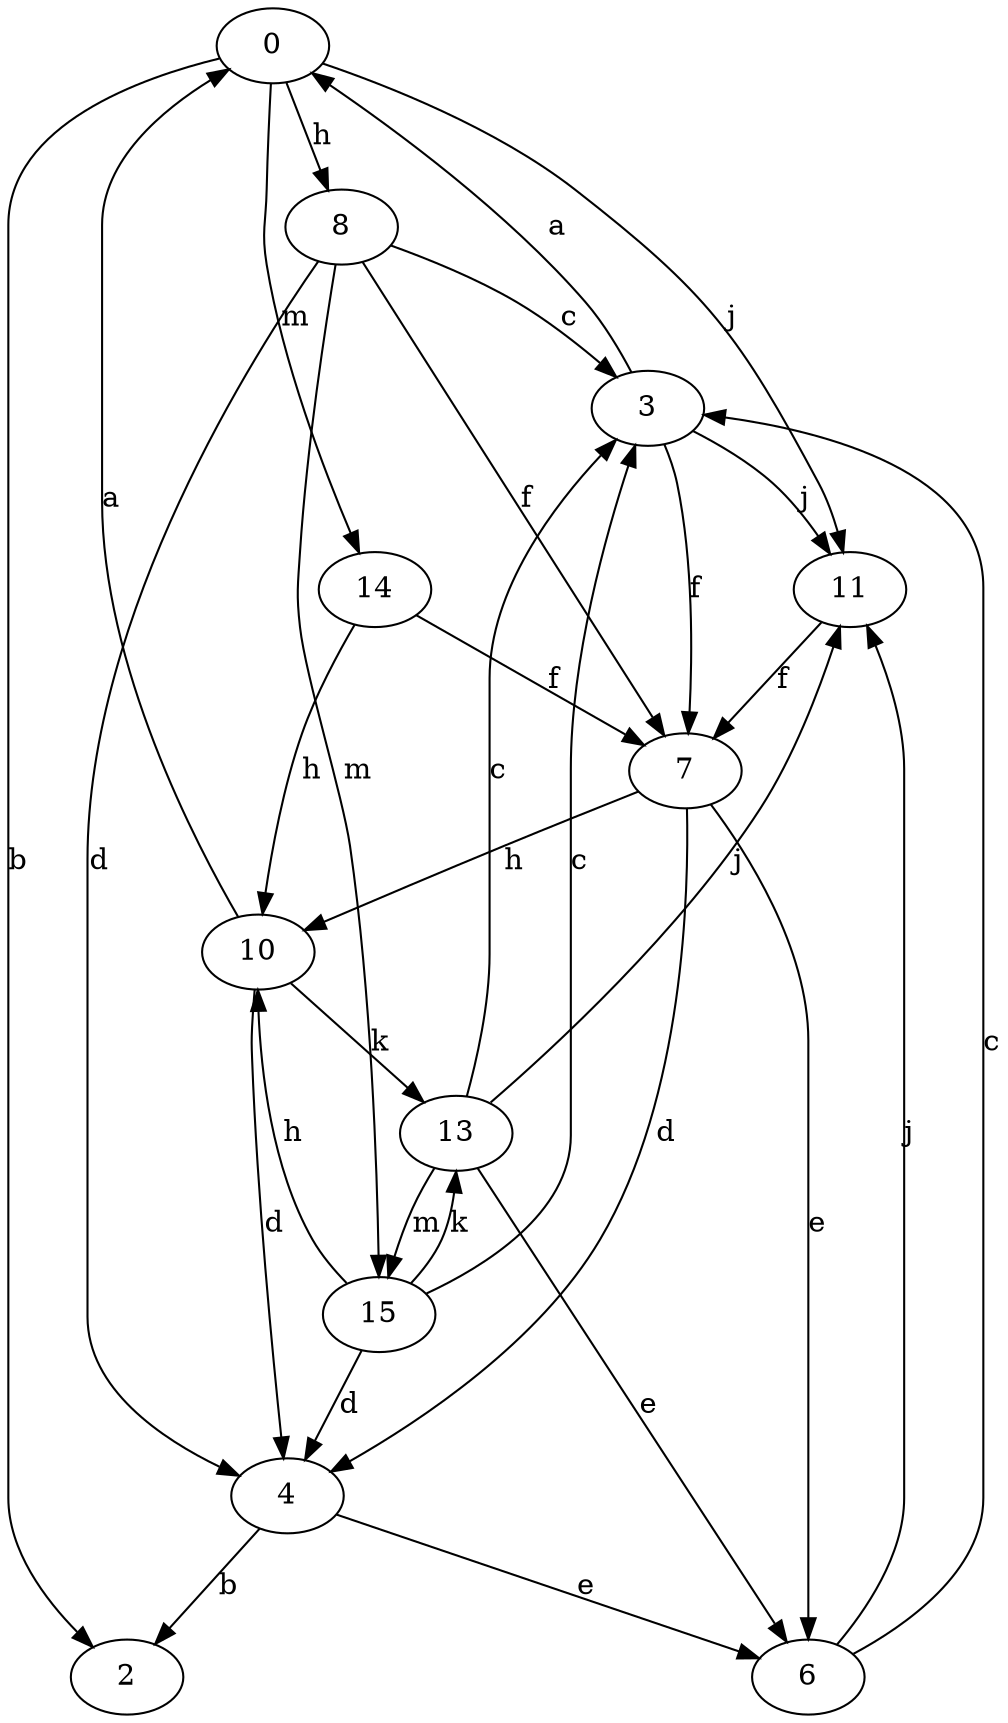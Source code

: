 strict digraph  {
0;
2;
3;
4;
6;
7;
8;
10;
11;
13;
14;
15;
0 -> 2  [label=b];
0 -> 8  [label=h];
0 -> 11  [label=j];
0 -> 14  [label=m];
3 -> 0  [label=a];
3 -> 7  [label=f];
3 -> 11  [label=j];
4 -> 2  [label=b];
4 -> 6  [label=e];
6 -> 3  [label=c];
6 -> 11  [label=j];
7 -> 4  [label=d];
7 -> 6  [label=e];
7 -> 10  [label=h];
8 -> 3  [label=c];
8 -> 4  [label=d];
8 -> 7  [label=f];
8 -> 15  [label=m];
10 -> 0  [label=a];
10 -> 4  [label=d];
10 -> 13  [label=k];
11 -> 7  [label=f];
13 -> 3  [label=c];
13 -> 6  [label=e];
13 -> 11  [label=j];
13 -> 15  [label=m];
14 -> 7  [label=f];
14 -> 10  [label=h];
15 -> 3  [label=c];
15 -> 4  [label=d];
15 -> 10  [label=h];
15 -> 13  [label=k];
}
